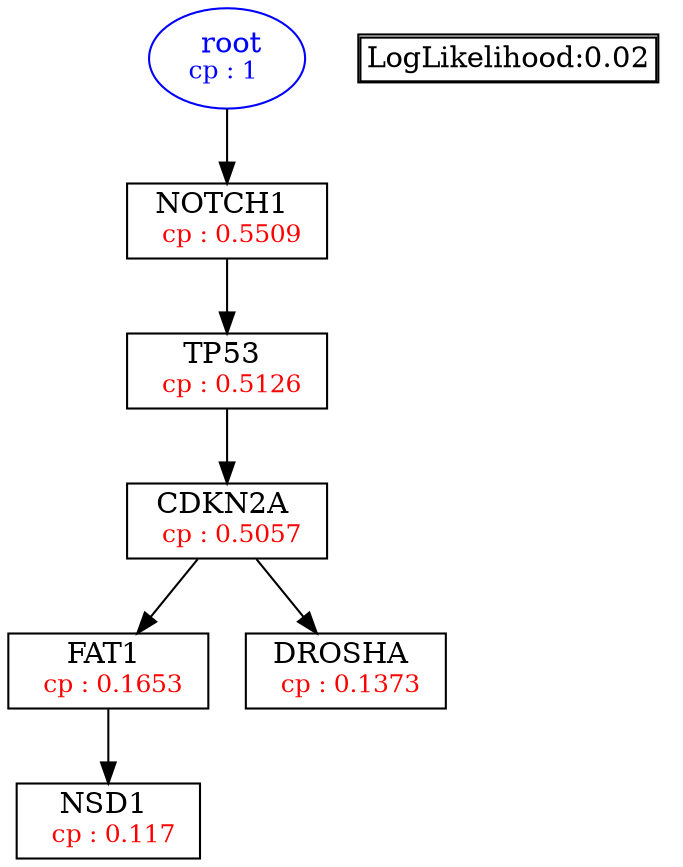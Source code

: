 digraph tree {
    "root" [label=<<font color='Blue'> root</font><br/><font color='Blue' POINT-SIZE='12'>cp : 1 </font>>, shape=oval, color=Blue];
    "S1" [label =<NOTCH1 <br/> <font color='Red' POINT-SIZE='12'> cp : 0.5509 </font>>, shape=box];
    "S2" [label =<TP53 <br/> <font color='Red' POINT-SIZE='12'> cp : 0.5126 </font>>, shape=box];
    "S3" [label =<CDKN2A <br/> <font color='Red' POINT-SIZE='12'> cp : 0.5057 </font>>, shape=box];
    "S4" [label =<FAT1 <br/> <font color='Red' POINT-SIZE='12'> cp : 0.1653 </font>>, shape=box];
    "S5" [label =<NSD1 <br/> <font color='Red' POINT-SIZE='12'> cp : 0.117 </font>>, shape=box];
    "S6" [label =<DROSHA <br/> <font color='Red' POINT-SIZE='12'> cp : 0.1373 </font>>, shape=box];
    "root" -> "S1";
    "S1" -> "S2";
    "S2" -> "S3";
    "S3" -> "S4";
    "S3" -> "S6";
    "S4" -> "S5";

    node[shape=plaintext]
    fontsize="10"
    struct1 [label=
    <<TABLE BORDER="1" CELLBORDER="1" CELLSPACING="0" >
    <TR><TD ALIGN="LEFT">LogLikelihood:0.02</TD></TR>
    </TABLE>>];

}
